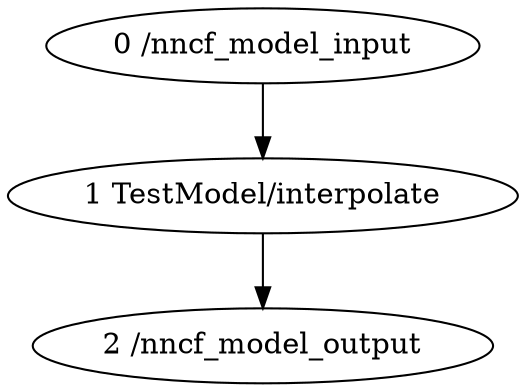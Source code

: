 strict digraph  {
"0 /nncf_model_input" [id=0, scope="", type=nncf_model_input];
"1 TestModel/interpolate" [id=1, scope=TestModel, type=interpolate];
"2 /nncf_model_output" [id=2, scope="", type=nncf_model_output];
"0 /nncf_model_input" -> "1 TestModel/interpolate";
"1 TestModel/interpolate" -> "2 /nncf_model_output";
}
